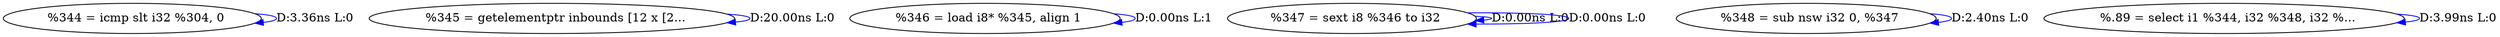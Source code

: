 digraph {
Node0x3084260[label="  %344 = icmp slt i32 %304, 0"];
Node0x3084260 -> Node0x3084260[label="D:3.36ns L:0",color=blue];
Node0x3084380[label="  %345 = getelementptr inbounds [12 x [2..."];
Node0x3084380 -> Node0x3084380[label="D:20.00ns L:0",color=blue];
Node0x30844a0[label="  %346 = load i8* %345, align 1"];
Node0x30844a0 -> Node0x30844a0[label="D:0.00ns L:1",color=blue];
Node0x3084580[label="  %347 = sext i8 %346 to i32"];
Node0x3084580 -> Node0x3084580[label="D:0.00ns L:0",color=blue];
Node0x3084580 -> Node0x3084580[label="D:0.00ns L:0",color=blue];
Node0x3084660[label="  %348 = sub nsw i32 0, %347"];
Node0x3084660 -> Node0x3084660[label="D:2.40ns L:0",color=blue];
Node0x3084740[label="  %.89 = select i1 %344, i32 %348, i32 %..."];
Node0x3084740 -> Node0x3084740[label="D:3.99ns L:0",color=blue];
}
